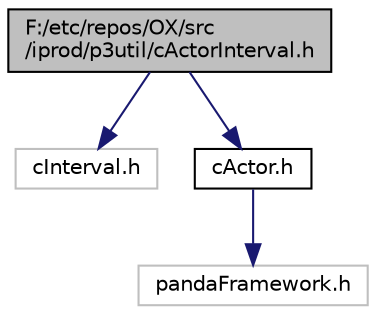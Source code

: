 digraph "F:/etc/repos/OX/src/iprod/p3util/cActorInterval.h"
{
  edge [fontname="Helvetica",fontsize="10",labelfontname="Helvetica",labelfontsize="10"];
  node [fontname="Helvetica",fontsize="10",shape=record];
  Node1 [label="F:/etc/repos/OX/src\l/iprod/p3util/cActorInterval.h",height=0.2,width=0.4,color="black", fillcolor="grey75", style="filled" fontcolor="black"];
  Node1 -> Node2 [color="midnightblue",fontsize="10",style="solid",fontname="Helvetica"];
  Node2 [label="cInterval.h",height=0.2,width=0.4,color="grey75", fillcolor="white", style="filled"];
  Node1 -> Node3 [color="midnightblue",fontsize="10",style="solid",fontname="Helvetica"];
  Node3 [label="cActor.h",height=0.2,width=0.4,color="black", fillcolor="white", style="filled",URL="$c_actor_8h.html"];
  Node3 -> Node4 [color="midnightblue",fontsize="10",style="solid",fontname="Helvetica"];
  Node4 [label="pandaFramework.h",height=0.2,width=0.4,color="grey75", fillcolor="white", style="filled"];
}
